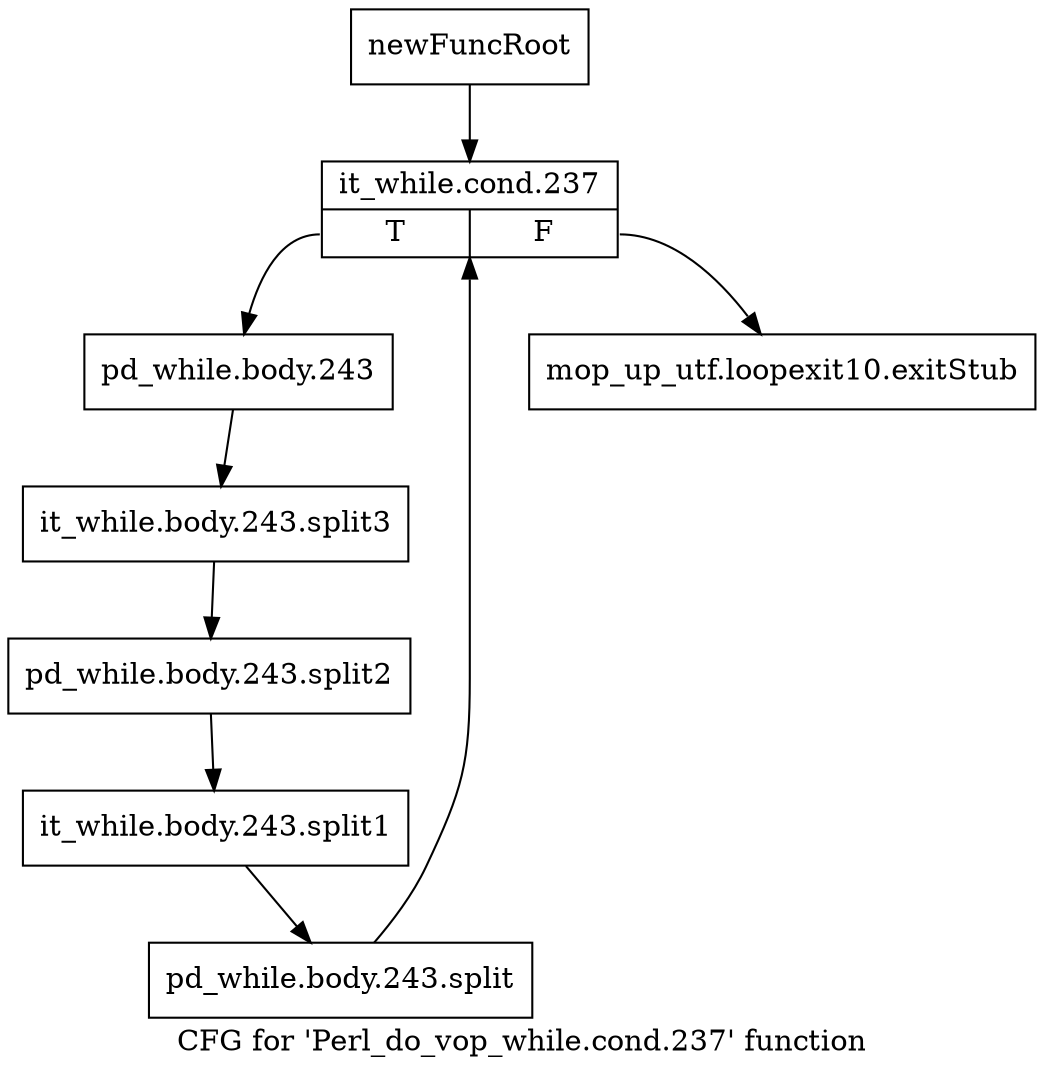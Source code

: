 digraph "CFG for 'Perl_do_vop_while.cond.237' function" {
	label="CFG for 'Perl_do_vop_while.cond.237' function";

	Node0x4b05cf0 [shape=record,label="{newFuncRoot}"];
	Node0x4b05cf0 -> Node0x4b05d90;
	Node0x4b05d40 [shape=record,label="{mop_up_utf.loopexit10.exitStub}"];
	Node0x4b05d90 [shape=record,label="{it_while.cond.237|{<s0>T|<s1>F}}"];
	Node0x4b05d90:s0 -> Node0x4b05de0;
	Node0x4b05d90:s1 -> Node0x4b05d40;
	Node0x4b05de0 [shape=record,label="{pd_while.body.243}"];
	Node0x4b05de0 -> Node0x6305da0;
	Node0x6305da0 [shape=record,label="{it_while.body.243.split3}"];
	Node0x6305da0 -> Node0x6b32550;
	Node0x6b32550 [shape=record,label="{pd_while.body.243.split2}"];
	Node0x6b32550 -> Node0x6b78ab0;
	Node0x6b78ab0 [shape=record,label="{it_while.body.243.split1}"];
	Node0x6b78ab0 -> Node0x6b2f400;
	Node0x6b2f400 [shape=record,label="{pd_while.body.243.split}"];
	Node0x6b2f400 -> Node0x4b05d90;
}
